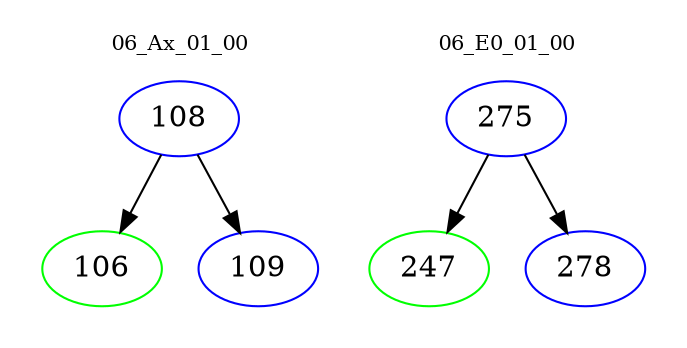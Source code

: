 digraph{
subgraph cluster_0 {
color = white
label = "06_Ax_01_00";
fontsize=10;
T0_108 [label="108", color="blue"]
T0_108 -> T0_106 [color="black"]
T0_106 [label="106", color="green"]
T0_108 -> T0_109 [color="black"]
T0_109 [label="109", color="blue"]
}
subgraph cluster_1 {
color = white
label = "06_E0_01_00";
fontsize=10;
T1_275 [label="275", color="blue"]
T1_275 -> T1_247 [color="black"]
T1_247 [label="247", color="green"]
T1_275 -> T1_278 [color="black"]
T1_278 [label="278", color="blue"]
}
}

